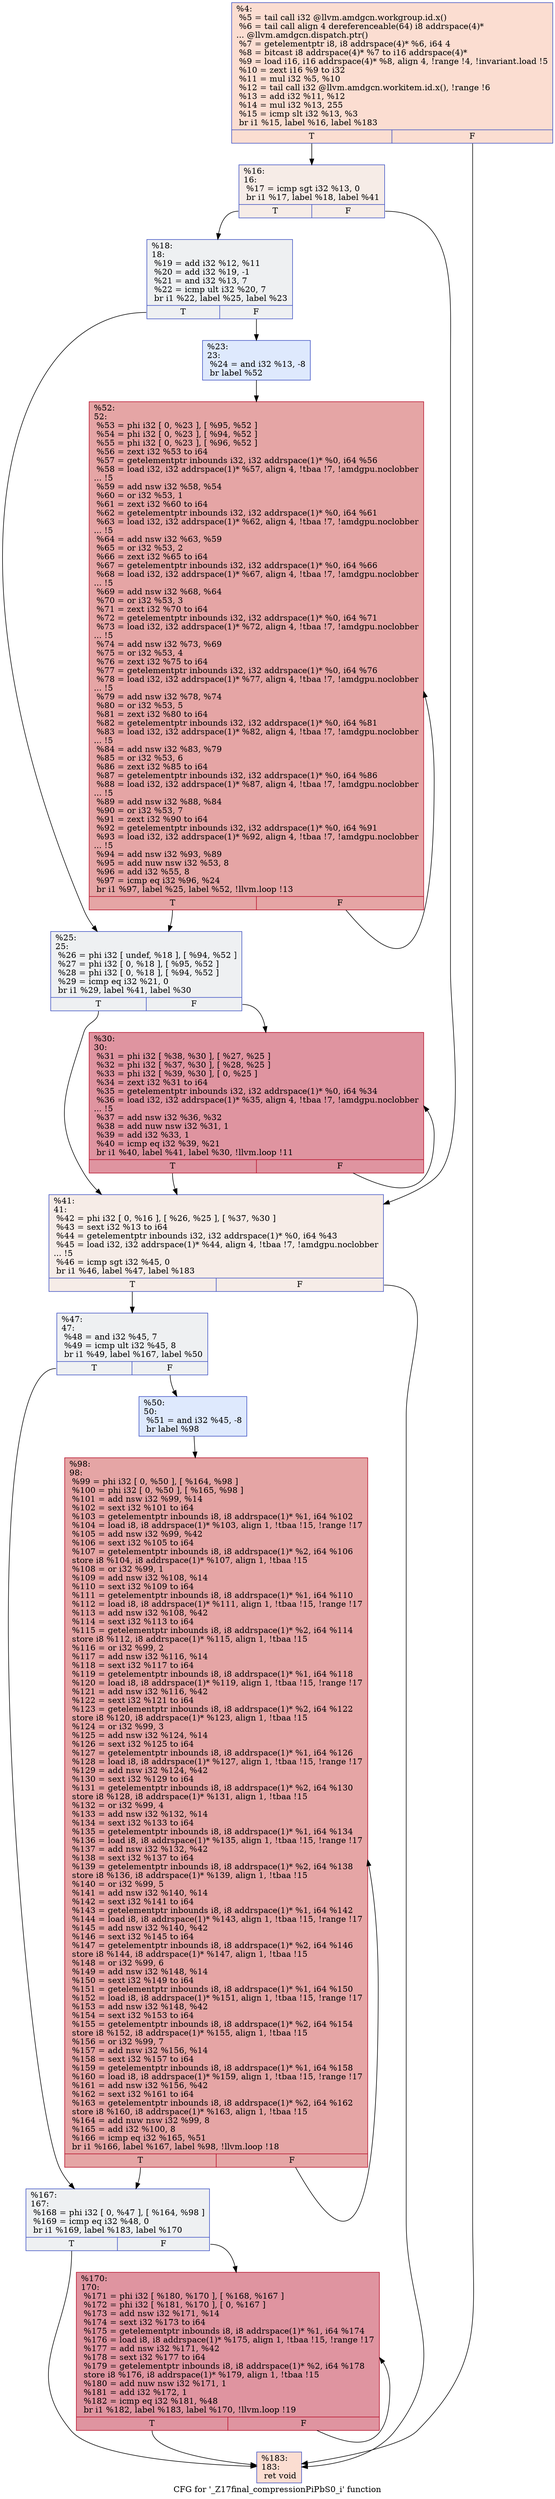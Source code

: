 digraph "CFG for '_Z17final_compressionPiPbS0_i' function" {
	label="CFG for '_Z17final_compressionPiPbS0_i' function";

	Node0x4beff60 [shape=record,color="#3d50c3ff", style=filled, fillcolor="#f7b39670",label="{%4:\l  %5 = tail call i32 @llvm.amdgcn.workgroup.id.x()\l  %6 = tail call align 4 dereferenceable(64) i8 addrspace(4)*\l... @llvm.amdgcn.dispatch.ptr()\l  %7 = getelementptr i8, i8 addrspace(4)* %6, i64 4\l  %8 = bitcast i8 addrspace(4)* %7 to i16 addrspace(4)*\l  %9 = load i16, i16 addrspace(4)* %8, align 4, !range !4, !invariant.load !5\l  %10 = zext i16 %9 to i32\l  %11 = mul i32 %5, %10\l  %12 = tail call i32 @llvm.amdgcn.workitem.id.x(), !range !6\l  %13 = add i32 %11, %12\l  %14 = mul i32 %13, 255\l  %15 = icmp slt i32 %13, %3\l  br i1 %15, label %16, label %183\l|{<s0>T|<s1>F}}"];
	Node0x4beff60:s0 -> Node0x4bf1f00;
	Node0x4beff60:s1 -> Node0x4bf1f90;
	Node0x4bf1f00 [shape=record,color="#3d50c3ff", style=filled, fillcolor="#ead5c970",label="{%16:\l16:                                               \l  %17 = icmp sgt i32 %13, 0\l  br i1 %17, label %18, label %41\l|{<s0>T|<s1>F}}"];
	Node0x4bf1f00:s0 -> Node0x4bf0b40;
	Node0x4bf1f00:s1 -> Node0x4bf2270;
	Node0x4bf0b40 [shape=record,color="#3d50c3ff", style=filled, fillcolor="#d9dce170",label="{%18:\l18:                                               \l  %19 = add i32 %12, %11\l  %20 = add i32 %19, -1\l  %21 = and i32 %13, 7\l  %22 = icmp ult i32 %20, 7\l  br i1 %22, label %25, label %23\l|{<s0>T|<s1>F}}"];
	Node0x4bf0b40:s0 -> Node0x4bf2650;
	Node0x4bf0b40:s1 -> Node0x4bf26a0;
	Node0x4bf26a0 [shape=record,color="#3d50c3ff", style=filled, fillcolor="#b5cdfa70",label="{%23:\l23:                                               \l  %24 = and i32 %13, -8\l  br label %52\l}"];
	Node0x4bf26a0 -> Node0x4bf28a0;
	Node0x4bf2650 [shape=record,color="#3d50c3ff", style=filled, fillcolor="#d9dce170",label="{%25:\l25:                                               \l  %26 = phi i32 [ undef, %18 ], [ %94, %52 ]\l  %27 = phi i32 [ 0, %18 ], [ %95, %52 ]\l  %28 = phi i32 [ 0, %18 ], [ %94, %52 ]\l  %29 = icmp eq i32 %21, 0\l  br i1 %29, label %41, label %30\l|{<s0>T|<s1>F}}"];
	Node0x4bf2650:s0 -> Node0x4bf2270;
	Node0x4bf2650:s1 -> Node0x4bf30c0;
	Node0x4bf30c0 [shape=record,color="#b70d28ff", style=filled, fillcolor="#b70d2870",label="{%30:\l30:                                               \l  %31 = phi i32 [ %38, %30 ], [ %27, %25 ]\l  %32 = phi i32 [ %37, %30 ], [ %28, %25 ]\l  %33 = phi i32 [ %39, %30 ], [ 0, %25 ]\l  %34 = zext i32 %31 to i64\l  %35 = getelementptr inbounds i32, i32 addrspace(1)* %0, i64 %34\l  %36 = load i32, i32 addrspace(1)* %35, align 4, !tbaa !7, !amdgpu.noclobber\l... !5\l  %37 = add nsw i32 %36, %32\l  %38 = add nuw nsw i32 %31, 1\l  %39 = add i32 %33, 1\l  %40 = icmp eq i32 %39, %21\l  br i1 %40, label %41, label %30, !llvm.loop !11\l|{<s0>T|<s1>F}}"];
	Node0x4bf30c0:s0 -> Node0x4bf2270;
	Node0x4bf30c0:s1 -> Node0x4bf30c0;
	Node0x4bf2270 [shape=record,color="#3d50c3ff", style=filled, fillcolor="#ead5c970",label="{%41:\l41:                                               \l  %42 = phi i32 [ 0, %16 ], [ %26, %25 ], [ %37, %30 ]\l  %43 = sext i32 %13 to i64\l  %44 = getelementptr inbounds i32, i32 addrspace(1)* %0, i64 %43\l  %45 = load i32, i32 addrspace(1)* %44, align 4, !tbaa !7, !amdgpu.noclobber\l... !5\l  %46 = icmp sgt i32 %45, 0\l  br i1 %46, label %47, label %183\l|{<s0>T|<s1>F}}"];
	Node0x4bf2270:s0 -> Node0x4bf4be0;
	Node0x4bf2270:s1 -> Node0x4bf1f90;
	Node0x4bf4be0 [shape=record,color="#3d50c3ff", style=filled, fillcolor="#d9dce170",label="{%47:\l47:                                               \l  %48 = and i32 %45, 7\l  %49 = icmp ult i32 %45, 8\l  br i1 %49, label %167, label %50\l|{<s0>T|<s1>F}}"];
	Node0x4bf4be0:s0 -> Node0x4bf4e40;
	Node0x4bf4be0:s1 -> Node0x4bf4e90;
	Node0x4bf4e90 [shape=record,color="#3d50c3ff", style=filled, fillcolor="#b5cdfa70",label="{%50:\l50:                                               \l  %51 = and i32 %45, -8\l  br label %98\l}"];
	Node0x4bf4e90 -> Node0x4bf5060;
	Node0x4bf28a0 [shape=record,color="#b70d28ff", style=filled, fillcolor="#c5333470",label="{%52:\l52:                                               \l  %53 = phi i32 [ 0, %23 ], [ %95, %52 ]\l  %54 = phi i32 [ 0, %23 ], [ %94, %52 ]\l  %55 = phi i32 [ 0, %23 ], [ %96, %52 ]\l  %56 = zext i32 %53 to i64\l  %57 = getelementptr inbounds i32, i32 addrspace(1)* %0, i64 %56\l  %58 = load i32, i32 addrspace(1)* %57, align 4, !tbaa !7, !amdgpu.noclobber\l... !5\l  %59 = add nsw i32 %58, %54\l  %60 = or i32 %53, 1\l  %61 = zext i32 %60 to i64\l  %62 = getelementptr inbounds i32, i32 addrspace(1)* %0, i64 %61\l  %63 = load i32, i32 addrspace(1)* %62, align 4, !tbaa !7, !amdgpu.noclobber\l... !5\l  %64 = add nsw i32 %63, %59\l  %65 = or i32 %53, 2\l  %66 = zext i32 %65 to i64\l  %67 = getelementptr inbounds i32, i32 addrspace(1)* %0, i64 %66\l  %68 = load i32, i32 addrspace(1)* %67, align 4, !tbaa !7, !amdgpu.noclobber\l... !5\l  %69 = add nsw i32 %68, %64\l  %70 = or i32 %53, 3\l  %71 = zext i32 %70 to i64\l  %72 = getelementptr inbounds i32, i32 addrspace(1)* %0, i64 %71\l  %73 = load i32, i32 addrspace(1)* %72, align 4, !tbaa !7, !amdgpu.noclobber\l... !5\l  %74 = add nsw i32 %73, %69\l  %75 = or i32 %53, 4\l  %76 = zext i32 %75 to i64\l  %77 = getelementptr inbounds i32, i32 addrspace(1)* %0, i64 %76\l  %78 = load i32, i32 addrspace(1)* %77, align 4, !tbaa !7, !amdgpu.noclobber\l... !5\l  %79 = add nsw i32 %78, %74\l  %80 = or i32 %53, 5\l  %81 = zext i32 %80 to i64\l  %82 = getelementptr inbounds i32, i32 addrspace(1)* %0, i64 %81\l  %83 = load i32, i32 addrspace(1)* %82, align 4, !tbaa !7, !amdgpu.noclobber\l... !5\l  %84 = add nsw i32 %83, %79\l  %85 = or i32 %53, 6\l  %86 = zext i32 %85 to i64\l  %87 = getelementptr inbounds i32, i32 addrspace(1)* %0, i64 %86\l  %88 = load i32, i32 addrspace(1)* %87, align 4, !tbaa !7, !amdgpu.noclobber\l... !5\l  %89 = add nsw i32 %88, %84\l  %90 = or i32 %53, 7\l  %91 = zext i32 %90 to i64\l  %92 = getelementptr inbounds i32, i32 addrspace(1)* %0, i64 %91\l  %93 = load i32, i32 addrspace(1)* %92, align 4, !tbaa !7, !amdgpu.noclobber\l... !5\l  %94 = add nsw i32 %93, %89\l  %95 = add nuw nsw i32 %53, 8\l  %96 = add i32 %55, 8\l  %97 = icmp eq i32 %96, %24\l  br i1 %97, label %25, label %52, !llvm.loop !13\l|{<s0>T|<s1>F}}"];
	Node0x4bf28a0:s0 -> Node0x4bf2650;
	Node0x4bf28a0:s1 -> Node0x4bf28a0;
	Node0x4bf5060 [shape=record,color="#b70d28ff", style=filled, fillcolor="#c5333470",label="{%98:\l98:                                               \l  %99 = phi i32 [ 0, %50 ], [ %164, %98 ]\l  %100 = phi i32 [ 0, %50 ], [ %165, %98 ]\l  %101 = add nsw i32 %99, %14\l  %102 = sext i32 %101 to i64\l  %103 = getelementptr inbounds i8, i8 addrspace(1)* %1, i64 %102\l  %104 = load i8, i8 addrspace(1)* %103, align 1, !tbaa !15, !range !17\l  %105 = add nsw i32 %99, %42\l  %106 = sext i32 %105 to i64\l  %107 = getelementptr inbounds i8, i8 addrspace(1)* %2, i64 %106\l  store i8 %104, i8 addrspace(1)* %107, align 1, !tbaa !15\l  %108 = or i32 %99, 1\l  %109 = add nsw i32 %108, %14\l  %110 = sext i32 %109 to i64\l  %111 = getelementptr inbounds i8, i8 addrspace(1)* %1, i64 %110\l  %112 = load i8, i8 addrspace(1)* %111, align 1, !tbaa !15, !range !17\l  %113 = add nsw i32 %108, %42\l  %114 = sext i32 %113 to i64\l  %115 = getelementptr inbounds i8, i8 addrspace(1)* %2, i64 %114\l  store i8 %112, i8 addrspace(1)* %115, align 1, !tbaa !15\l  %116 = or i32 %99, 2\l  %117 = add nsw i32 %116, %14\l  %118 = sext i32 %117 to i64\l  %119 = getelementptr inbounds i8, i8 addrspace(1)* %1, i64 %118\l  %120 = load i8, i8 addrspace(1)* %119, align 1, !tbaa !15, !range !17\l  %121 = add nsw i32 %116, %42\l  %122 = sext i32 %121 to i64\l  %123 = getelementptr inbounds i8, i8 addrspace(1)* %2, i64 %122\l  store i8 %120, i8 addrspace(1)* %123, align 1, !tbaa !15\l  %124 = or i32 %99, 3\l  %125 = add nsw i32 %124, %14\l  %126 = sext i32 %125 to i64\l  %127 = getelementptr inbounds i8, i8 addrspace(1)* %1, i64 %126\l  %128 = load i8, i8 addrspace(1)* %127, align 1, !tbaa !15, !range !17\l  %129 = add nsw i32 %124, %42\l  %130 = sext i32 %129 to i64\l  %131 = getelementptr inbounds i8, i8 addrspace(1)* %2, i64 %130\l  store i8 %128, i8 addrspace(1)* %131, align 1, !tbaa !15\l  %132 = or i32 %99, 4\l  %133 = add nsw i32 %132, %14\l  %134 = sext i32 %133 to i64\l  %135 = getelementptr inbounds i8, i8 addrspace(1)* %1, i64 %134\l  %136 = load i8, i8 addrspace(1)* %135, align 1, !tbaa !15, !range !17\l  %137 = add nsw i32 %132, %42\l  %138 = sext i32 %137 to i64\l  %139 = getelementptr inbounds i8, i8 addrspace(1)* %2, i64 %138\l  store i8 %136, i8 addrspace(1)* %139, align 1, !tbaa !15\l  %140 = or i32 %99, 5\l  %141 = add nsw i32 %140, %14\l  %142 = sext i32 %141 to i64\l  %143 = getelementptr inbounds i8, i8 addrspace(1)* %1, i64 %142\l  %144 = load i8, i8 addrspace(1)* %143, align 1, !tbaa !15, !range !17\l  %145 = add nsw i32 %140, %42\l  %146 = sext i32 %145 to i64\l  %147 = getelementptr inbounds i8, i8 addrspace(1)* %2, i64 %146\l  store i8 %144, i8 addrspace(1)* %147, align 1, !tbaa !15\l  %148 = or i32 %99, 6\l  %149 = add nsw i32 %148, %14\l  %150 = sext i32 %149 to i64\l  %151 = getelementptr inbounds i8, i8 addrspace(1)* %1, i64 %150\l  %152 = load i8, i8 addrspace(1)* %151, align 1, !tbaa !15, !range !17\l  %153 = add nsw i32 %148, %42\l  %154 = sext i32 %153 to i64\l  %155 = getelementptr inbounds i8, i8 addrspace(1)* %2, i64 %154\l  store i8 %152, i8 addrspace(1)* %155, align 1, !tbaa !15\l  %156 = or i32 %99, 7\l  %157 = add nsw i32 %156, %14\l  %158 = sext i32 %157 to i64\l  %159 = getelementptr inbounds i8, i8 addrspace(1)* %1, i64 %158\l  %160 = load i8, i8 addrspace(1)* %159, align 1, !tbaa !15, !range !17\l  %161 = add nsw i32 %156, %42\l  %162 = sext i32 %161 to i64\l  %163 = getelementptr inbounds i8, i8 addrspace(1)* %2, i64 %162\l  store i8 %160, i8 addrspace(1)* %163, align 1, !tbaa !15\l  %164 = add nuw nsw i32 %99, 8\l  %165 = add i32 %100, 8\l  %166 = icmp eq i32 %165, %51\l  br i1 %166, label %167, label %98, !llvm.loop !18\l|{<s0>T|<s1>F}}"];
	Node0x4bf5060:s0 -> Node0x4bf4e40;
	Node0x4bf5060:s1 -> Node0x4bf5060;
	Node0x4bf4e40 [shape=record,color="#3d50c3ff", style=filled, fillcolor="#d9dce170",label="{%167:\l167:                                              \l  %168 = phi i32 [ 0, %47 ], [ %164, %98 ]\l  %169 = icmp eq i32 %48, 0\l  br i1 %169, label %183, label %170\l|{<s0>T|<s1>F}}"];
	Node0x4bf4e40:s0 -> Node0x4bf1f90;
	Node0x4bf4e40:s1 -> Node0x4bfb000;
	Node0x4bfb000 [shape=record,color="#b70d28ff", style=filled, fillcolor="#b70d2870",label="{%170:\l170:                                              \l  %171 = phi i32 [ %180, %170 ], [ %168, %167 ]\l  %172 = phi i32 [ %181, %170 ], [ 0, %167 ]\l  %173 = add nsw i32 %171, %14\l  %174 = sext i32 %173 to i64\l  %175 = getelementptr inbounds i8, i8 addrspace(1)* %1, i64 %174\l  %176 = load i8, i8 addrspace(1)* %175, align 1, !tbaa !15, !range !17\l  %177 = add nsw i32 %171, %42\l  %178 = sext i32 %177 to i64\l  %179 = getelementptr inbounds i8, i8 addrspace(1)* %2, i64 %178\l  store i8 %176, i8 addrspace(1)* %179, align 1, !tbaa !15\l  %180 = add nuw nsw i32 %171, 1\l  %181 = add i32 %172, 1\l  %182 = icmp eq i32 %181, %48\l  br i1 %182, label %183, label %170, !llvm.loop !19\l|{<s0>T|<s1>F}}"];
	Node0x4bfb000:s0 -> Node0x4bf1f90;
	Node0x4bfb000:s1 -> Node0x4bfb000;
	Node0x4bf1f90 [shape=record,color="#3d50c3ff", style=filled, fillcolor="#f7b39670",label="{%183:\l183:                                              \l  ret void\l}"];
}

